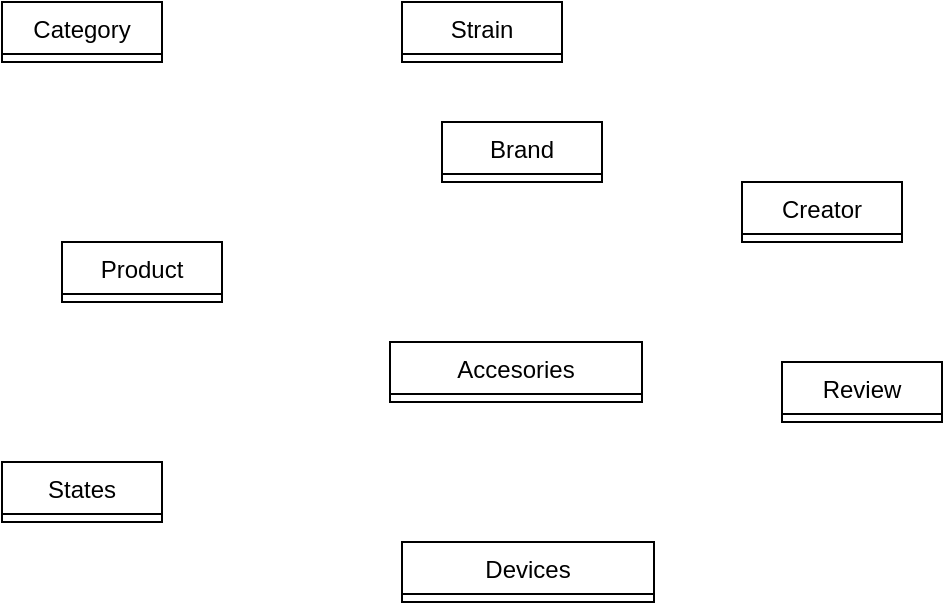 <mxfile version="20.8.16" type="device"><diagram name="Page-1" id="Ie27ItL6eEAjW3orrYkk"><mxGraphModel dx="780" dy="496" grid="1" gridSize="10" guides="1" tooltips="1" connect="1" arrows="1" fold="1" page="1" pageScale="1" pageWidth="827" pageHeight="1169" math="0" shadow="0"><root><mxCell id="0"/><mxCell id="1" parent="0"/><mxCell id="cBmHEQMeX-2snKpYCU3U-1" value="Product" style="swimlane;fontStyle=0;childLayout=stackLayout;horizontal=1;startSize=26;fillColor=none;horizontalStack=0;resizeParent=1;resizeParentMax=0;resizeLast=0;collapsible=1;marginBottom=0;" parent="1" vertex="1" collapsed="1"><mxGeometry x="210" y="190" width="80" height="30" as="geometry"><mxRectangle x="274" y="150" width="140" height="104" as="alternateBounds"/></mxGeometry></mxCell><mxCell id="cBmHEQMeX-2snKpYCU3U-2" value="+ field: type" style="text;strokeColor=none;fillColor=none;align=left;verticalAlign=top;spacingLeft=4;spacingRight=4;overflow=hidden;rotatable=0;points=[[0,0.5],[1,0.5]];portConstraint=eastwest;" parent="cBmHEQMeX-2snKpYCU3U-1" vertex="1"><mxGeometry y="26" width="140" height="26" as="geometry"/></mxCell><mxCell id="cBmHEQMeX-2snKpYCU3U-3" value="+ field: type" style="text;strokeColor=none;fillColor=none;align=left;verticalAlign=top;spacingLeft=4;spacingRight=4;overflow=hidden;rotatable=0;points=[[0,0.5],[1,0.5]];portConstraint=eastwest;" parent="cBmHEQMeX-2snKpYCU3U-1" vertex="1"><mxGeometry y="52" width="140" height="26" as="geometry"/></mxCell><mxCell id="cBmHEQMeX-2snKpYCU3U-4" value="+ field: type" style="text;strokeColor=none;fillColor=none;align=left;verticalAlign=top;spacingLeft=4;spacingRight=4;overflow=hidden;rotatable=0;points=[[0,0.5],[1,0.5]];portConstraint=eastwest;" parent="cBmHEQMeX-2snKpYCU3U-1" vertex="1"><mxGeometry y="78" width="140" height="26" as="geometry"/></mxCell><mxCell id="cBmHEQMeX-2snKpYCU3U-5" value="Category" style="swimlane;fontStyle=0;childLayout=stackLayout;horizontal=1;startSize=26;fillColor=none;horizontalStack=0;resizeParent=1;resizeParentMax=0;resizeLast=0;collapsible=1;marginBottom=0;" parent="1" vertex="1" collapsed="1"><mxGeometry x="180" y="70" width="80" height="30" as="geometry"><mxRectangle x="274" y="150" width="140" height="104" as="alternateBounds"/></mxGeometry></mxCell><mxCell id="cBmHEQMeX-2snKpYCU3U-6" value="+ field: type" style="text;strokeColor=none;fillColor=none;align=left;verticalAlign=top;spacingLeft=4;spacingRight=4;overflow=hidden;rotatable=0;points=[[0,0.5],[1,0.5]];portConstraint=eastwest;" parent="cBmHEQMeX-2snKpYCU3U-5" vertex="1"><mxGeometry y="26" width="140" height="26" as="geometry"/></mxCell><mxCell id="cBmHEQMeX-2snKpYCU3U-7" value="+ field: type" style="text;strokeColor=none;fillColor=none;align=left;verticalAlign=top;spacingLeft=4;spacingRight=4;overflow=hidden;rotatable=0;points=[[0,0.5],[1,0.5]];portConstraint=eastwest;" parent="cBmHEQMeX-2snKpYCU3U-5" vertex="1"><mxGeometry y="52" width="140" height="26" as="geometry"/></mxCell><mxCell id="cBmHEQMeX-2snKpYCU3U-8" value="+ field: type" style="text;strokeColor=none;fillColor=none;align=left;verticalAlign=top;spacingLeft=4;spacingRight=4;overflow=hidden;rotatable=0;points=[[0,0.5],[1,0.5]];portConstraint=eastwest;" parent="cBmHEQMeX-2snKpYCU3U-5" vertex="1"><mxGeometry y="78" width="140" height="26" as="geometry"/></mxCell><mxCell id="cBmHEQMeX-2snKpYCU3U-9" value="Creator" style="swimlane;fontStyle=0;childLayout=stackLayout;horizontal=1;startSize=26;fillColor=none;horizontalStack=0;resizeParent=1;resizeParentMax=0;resizeLast=0;collapsible=1;marginBottom=0;" parent="1" vertex="1" collapsed="1"><mxGeometry x="550" y="160" width="80" height="30" as="geometry"><mxRectangle x="274" y="150" width="140" height="104" as="alternateBounds"/></mxGeometry></mxCell><mxCell id="cBmHEQMeX-2snKpYCU3U-10" value="+ field: type" style="text;strokeColor=none;fillColor=none;align=left;verticalAlign=top;spacingLeft=4;spacingRight=4;overflow=hidden;rotatable=0;points=[[0,0.5],[1,0.5]];portConstraint=eastwest;" parent="cBmHEQMeX-2snKpYCU3U-9" vertex="1"><mxGeometry y="26" width="140" height="26" as="geometry"/></mxCell><mxCell id="cBmHEQMeX-2snKpYCU3U-11" value="+ field: type" style="text;strokeColor=none;fillColor=none;align=left;verticalAlign=top;spacingLeft=4;spacingRight=4;overflow=hidden;rotatable=0;points=[[0,0.5],[1,0.5]];portConstraint=eastwest;" parent="cBmHEQMeX-2snKpYCU3U-9" vertex="1"><mxGeometry y="52" width="140" height="26" as="geometry"/></mxCell><mxCell id="cBmHEQMeX-2snKpYCU3U-12" value="+ field: type" style="text;strokeColor=none;fillColor=none;align=left;verticalAlign=top;spacingLeft=4;spacingRight=4;overflow=hidden;rotatable=0;points=[[0,0.5],[1,0.5]];portConstraint=eastwest;" parent="cBmHEQMeX-2snKpYCU3U-9" vertex="1"><mxGeometry y="78" width="140" height="26" as="geometry"/></mxCell><mxCell id="cBmHEQMeX-2snKpYCU3U-13" value="Review" style="swimlane;fontStyle=0;childLayout=stackLayout;horizontal=1;startSize=26;fillColor=none;horizontalStack=0;resizeParent=1;resizeParentMax=0;resizeLast=0;collapsible=1;marginBottom=0;" parent="1" vertex="1" collapsed="1"><mxGeometry x="570" y="250" width="80" height="30" as="geometry"><mxRectangle x="274" y="150" width="140" height="104" as="alternateBounds"/></mxGeometry></mxCell><mxCell id="cBmHEQMeX-2snKpYCU3U-14" value="+ field: type" style="text;strokeColor=none;fillColor=none;align=left;verticalAlign=top;spacingLeft=4;spacingRight=4;overflow=hidden;rotatable=0;points=[[0,0.5],[1,0.5]];portConstraint=eastwest;" parent="cBmHEQMeX-2snKpYCU3U-13" vertex="1"><mxGeometry y="26" width="140" height="26" as="geometry"/></mxCell><mxCell id="cBmHEQMeX-2snKpYCU3U-15" value="+ field: type" style="text;strokeColor=none;fillColor=none;align=left;verticalAlign=top;spacingLeft=4;spacingRight=4;overflow=hidden;rotatable=0;points=[[0,0.5],[1,0.5]];portConstraint=eastwest;" parent="cBmHEQMeX-2snKpYCU3U-13" vertex="1"><mxGeometry y="52" width="140" height="26" as="geometry"/></mxCell><mxCell id="cBmHEQMeX-2snKpYCU3U-16" value="+ field: type" style="text;strokeColor=none;fillColor=none;align=left;verticalAlign=top;spacingLeft=4;spacingRight=4;overflow=hidden;rotatable=0;points=[[0,0.5],[1,0.5]];portConstraint=eastwest;" parent="cBmHEQMeX-2snKpYCU3U-13" vertex="1"><mxGeometry y="78" width="140" height="26" as="geometry"/></mxCell><mxCell id="cBmHEQMeX-2snKpYCU3U-20" value="Brand" style="swimlane;fontStyle=0;childLayout=stackLayout;horizontal=1;startSize=26;fillColor=none;horizontalStack=0;resizeParent=1;resizeParentMax=0;resizeLast=0;collapsible=1;marginBottom=0;" parent="1" vertex="1" collapsed="1"><mxGeometry x="400" y="130" width="80" height="30" as="geometry"><mxRectangle x="274" y="150" width="140" height="104" as="alternateBounds"/></mxGeometry></mxCell><mxCell id="cBmHEQMeX-2snKpYCU3U-21" value="+ field: type" style="text;strokeColor=none;fillColor=none;align=left;verticalAlign=top;spacingLeft=4;spacingRight=4;overflow=hidden;rotatable=0;points=[[0,0.5],[1,0.5]];portConstraint=eastwest;" parent="cBmHEQMeX-2snKpYCU3U-20" vertex="1"><mxGeometry y="26" width="140" height="26" as="geometry"/></mxCell><mxCell id="cBmHEQMeX-2snKpYCU3U-22" value="+ field: type" style="text;strokeColor=none;fillColor=none;align=left;verticalAlign=top;spacingLeft=4;spacingRight=4;overflow=hidden;rotatable=0;points=[[0,0.5],[1,0.5]];portConstraint=eastwest;" parent="cBmHEQMeX-2snKpYCU3U-20" vertex="1"><mxGeometry y="52" width="140" height="26" as="geometry"/></mxCell><mxCell id="cBmHEQMeX-2snKpYCU3U-23" value="+ field: type" style="text;strokeColor=none;fillColor=none;align=left;verticalAlign=top;spacingLeft=4;spacingRight=4;overflow=hidden;rotatable=0;points=[[0,0.5],[1,0.5]];portConstraint=eastwest;" parent="cBmHEQMeX-2snKpYCU3U-20" vertex="1"><mxGeometry y="78" width="140" height="26" as="geometry"/></mxCell><mxCell id="cBmHEQMeX-2snKpYCU3U-24" value="States" style="swimlane;fontStyle=0;childLayout=stackLayout;horizontal=1;startSize=26;fillColor=none;horizontalStack=0;resizeParent=1;resizeParentMax=0;resizeLast=0;collapsible=1;marginBottom=0;" parent="1" vertex="1" collapsed="1"><mxGeometry x="180" y="300" width="80" height="30" as="geometry"><mxRectangle x="274" y="150" width="140" height="104" as="alternateBounds"/></mxGeometry></mxCell><mxCell id="cBmHEQMeX-2snKpYCU3U-25" value="+ field: type" style="text;strokeColor=none;fillColor=none;align=left;verticalAlign=top;spacingLeft=4;spacingRight=4;overflow=hidden;rotatable=0;points=[[0,0.5],[1,0.5]];portConstraint=eastwest;" parent="cBmHEQMeX-2snKpYCU3U-24" vertex="1"><mxGeometry y="26" width="140" height="26" as="geometry"/></mxCell><mxCell id="cBmHEQMeX-2snKpYCU3U-26" value="+ field: type" style="text;strokeColor=none;fillColor=none;align=left;verticalAlign=top;spacingLeft=4;spacingRight=4;overflow=hidden;rotatable=0;points=[[0,0.5],[1,0.5]];portConstraint=eastwest;" parent="cBmHEQMeX-2snKpYCU3U-24" vertex="1"><mxGeometry y="52" width="140" height="26" as="geometry"/></mxCell><mxCell id="cBmHEQMeX-2snKpYCU3U-27" value="+ field: type" style="text;strokeColor=none;fillColor=none;align=left;verticalAlign=top;spacingLeft=4;spacingRight=4;overflow=hidden;rotatable=0;points=[[0,0.5],[1,0.5]];portConstraint=eastwest;" parent="cBmHEQMeX-2snKpYCU3U-24" vertex="1"><mxGeometry y="78" width="140" height="26" as="geometry"/></mxCell><mxCell id="qbN6iuOKmXpWwj0VJy5--1" value="Strain" style="swimlane;fontStyle=0;childLayout=stackLayout;horizontal=1;startSize=26;fillColor=none;horizontalStack=0;resizeParent=1;resizeParentMax=0;resizeLast=0;collapsible=1;marginBottom=0;" vertex="1" collapsed="1" parent="1"><mxGeometry x="380" y="70" width="80" height="30" as="geometry"><mxRectangle x="274" y="150" width="140" height="104" as="alternateBounds"/></mxGeometry></mxCell><mxCell id="qbN6iuOKmXpWwj0VJy5--2" value="+ field: type" style="text;strokeColor=none;fillColor=none;align=left;verticalAlign=top;spacingLeft=4;spacingRight=4;overflow=hidden;rotatable=0;points=[[0,0.5],[1,0.5]];portConstraint=eastwest;" vertex="1" parent="qbN6iuOKmXpWwj0VJy5--1"><mxGeometry y="26" width="140" height="26" as="geometry"/></mxCell><mxCell id="qbN6iuOKmXpWwj0VJy5--3" value="+ field: type" style="text;strokeColor=none;fillColor=none;align=left;verticalAlign=top;spacingLeft=4;spacingRight=4;overflow=hidden;rotatable=0;points=[[0,0.5],[1,0.5]];portConstraint=eastwest;" vertex="1" parent="qbN6iuOKmXpWwj0VJy5--1"><mxGeometry y="52" width="140" height="26" as="geometry"/></mxCell><mxCell id="qbN6iuOKmXpWwj0VJy5--4" value="+ field: type" style="text;strokeColor=none;fillColor=none;align=left;verticalAlign=top;spacingLeft=4;spacingRight=4;overflow=hidden;rotatable=0;points=[[0,0.5],[1,0.5]];portConstraint=eastwest;" vertex="1" parent="qbN6iuOKmXpWwj0VJy5--1"><mxGeometry y="78" width="140" height="26" as="geometry"/></mxCell><mxCell id="qbN6iuOKmXpWwj0VJy5--5" value="Accesories" style="swimlane;fontStyle=0;childLayout=stackLayout;horizontal=1;startSize=26;fillColor=none;horizontalStack=0;resizeParent=1;resizeParentMax=0;resizeLast=0;collapsible=1;marginBottom=0;" vertex="1" collapsed="1" parent="1"><mxGeometry x="374" y="240" width="126" height="30" as="geometry"><mxRectangle x="274" y="150" width="140" height="104" as="alternateBounds"/></mxGeometry></mxCell><mxCell id="qbN6iuOKmXpWwj0VJy5--6" value="+ field: type" style="text;strokeColor=none;fillColor=none;align=left;verticalAlign=top;spacingLeft=4;spacingRight=4;overflow=hidden;rotatable=0;points=[[0,0.5],[1,0.5]];portConstraint=eastwest;" vertex="1" parent="qbN6iuOKmXpWwj0VJy5--5"><mxGeometry y="26" width="140" height="26" as="geometry"/></mxCell><mxCell id="qbN6iuOKmXpWwj0VJy5--7" value="+ field: type" style="text;strokeColor=none;fillColor=none;align=left;verticalAlign=top;spacingLeft=4;spacingRight=4;overflow=hidden;rotatable=0;points=[[0,0.5],[1,0.5]];portConstraint=eastwest;" vertex="1" parent="qbN6iuOKmXpWwj0VJy5--5"><mxGeometry y="52" width="140" height="26" as="geometry"/></mxCell><mxCell id="qbN6iuOKmXpWwj0VJy5--8" value="+ field: type" style="text;strokeColor=none;fillColor=none;align=left;verticalAlign=top;spacingLeft=4;spacingRight=4;overflow=hidden;rotatable=0;points=[[0,0.5],[1,0.5]];portConstraint=eastwest;" vertex="1" parent="qbN6iuOKmXpWwj0VJy5--5"><mxGeometry y="78" width="140" height="26" as="geometry"/></mxCell><mxCell id="qbN6iuOKmXpWwj0VJy5--9" value="Devices" style="swimlane;fontStyle=0;childLayout=stackLayout;horizontal=1;startSize=26;fillColor=none;horizontalStack=0;resizeParent=1;resizeParentMax=0;resizeLast=0;collapsible=1;marginBottom=0;" vertex="1" collapsed="1" parent="1"><mxGeometry x="380" y="340" width="126" height="30" as="geometry"><mxRectangle x="274" y="150" width="140" height="104" as="alternateBounds"/></mxGeometry></mxCell><mxCell id="qbN6iuOKmXpWwj0VJy5--10" value="+ field: type" style="text;strokeColor=none;fillColor=none;align=left;verticalAlign=top;spacingLeft=4;spacingRight=4;overflow=hidden;rotatable=0;points=[[0,0.5],[1,0.5]];portConstraint=eastwest;" vertex="1" parent="qbN6iuOKmXpWwj0VJy5--9"><mxGeometry y="26" width="140" height="26" as="geometry"/></mxCell><mxCell id="qbN6iuOKmXpWwj0VJy5--11" value="+ field: type" style="text;strokeColor=none;fillColor=none;align=left;verticalAlign=top;spacingLeft=4;spacingRight=4;overflow=hidden;rotatable=0;points=[[0,0.5],[1,0.5]];portConstraint=eastwest;" vertex="1" parent="qbN6iuOKmXpWwj0VJy5--9"><mxGeometry y="52" width="140" height="26" as="geometry"/></mxCell><mxCell id="qbN6iuOKmXpWwj0VJy5--12" value="+ field: type" style="text;strokeColor=none;fillColor=none;align=left;verticalAlign=top;spacingLeft=4;spacingRight=4;overflow=hidden;rotatable=0;points=[[0,0.5],[1,0.5]];portConstraint=eastwest;" vertex="1" parent="qbN6iuOKmXpWwj0VJy5--9"><mxGeometry y="78" width="140" height="26" as="geometry"/></mxCell></root></mxGraphModel></diagram></mxfile>